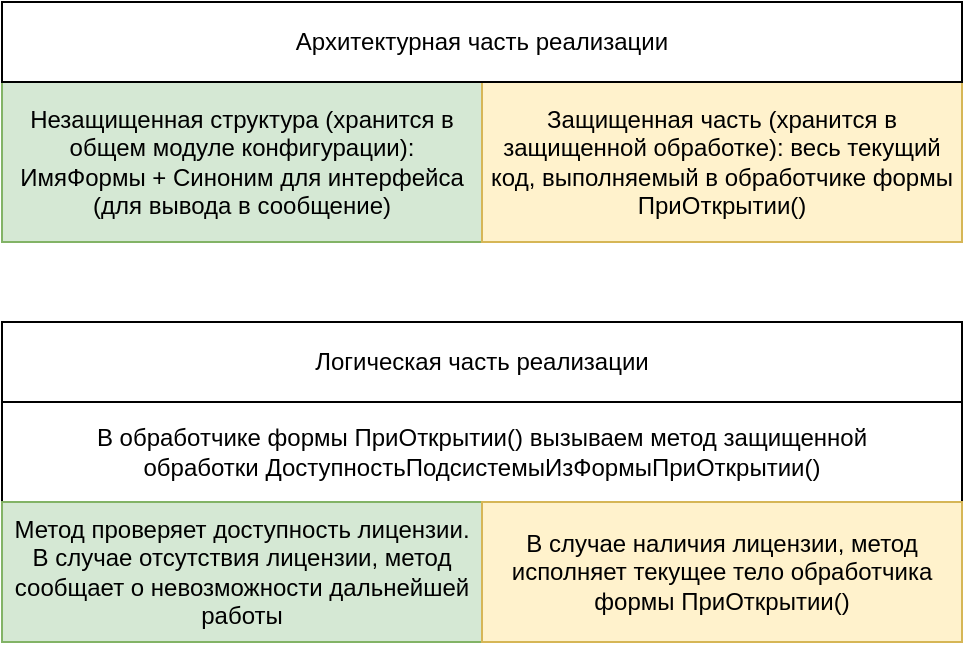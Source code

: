<mxfile version="20.1.1" type="github">
  <diagram id="Mf5A8baf47a3lFX-xt1y" name="Page-1">
    <mxGraphModel dx="981" dy="481" grid="1" gridSize="10" guides="1" tooltips="1" connect="1" arrows="1" fold="1" page="1" pageScale="1" pageWidth="827" pageHeight="1169" math="0" shadow="0">
      <root>
        <mxCell id="0" />
        <mxCell id="1" parent="0" />
        <mxCell id="Lkw1FPNS6HBRP2Hc-tfF-1" value="Незащищенная структура (хранится в общем модуле конфигурации):&lt;br&gt;ИмяФормы + Синоним для интерфейса (для вывода в сообщение)" style="rounded=0;whiteSpace=wrap;html=1;fillColor=#d5e8d4;strokeColor=#82b366;" vertex="1" parent="1">
          <mxGeometry x="160" y="80" width="240" height="80" as="geometry" />
        </mxCell>
        <mxCell id="Lkw1FPNS6HBRP2Hc-tfF-2" value="Защищенная часть (хранится в защищенной обработке): весь текущий код, выполняемый в обработчике формы ПриОткрытии()" style="rounded=0;whiteSpace=wrap;html=1;fillColor=#fff2cc;strokeColor=#d6b656;" vertex="1" parent="1">
          <mxGeometry x="400" y="80" width="240" height="80" as="geometry" />
        </mxCell>
        <mxCell id="Lkw1FPNS6HBRP2Hc-tfF-3" value="Логическая часть реализации" style="rounded=0;whiteSpace=wrap;html=1;" vertex="1" parent="1">
          <mxGeometry x="160" y="200" width="480" height="40" as="geometry" />
        </mxCell>
        <mxCell id="Lkw1FPNS6HBRP2Hc-tfF-4" value="В обработчике формы ПриОткрытии() вызываем метод защищенной обработки&amp;nbsp;ДоступностьПодсистемыИзФормыПриОткрытии()" style="rounded=0;whiteSpace=wrap;html=1;" vertex="1" parent="1">
          <mxGeometry x="160" y="240" width="480" height="50" as="geometry" />
        </mxCell>
        <mxCell id="Lkw1FPNS6HBRP2Hc-tfF-5" value="Метод проверяет доступность лицензии. В случае отсутствия лицензии, метод сообщает о невозможности дальнейшей работы" style="rounded=0;whiteSpace=wrap;html=1;fillColor=#d5e8d4;strokeColor=#82b366;" vertex="1" parent="1">
          <mxGeometry x="160" y="290" width="240" height="70" as="geometry" />
        </mxCell>
        <mxCell id="Lkw1FPNS6HBRP2Hc-tfF-6" value="В случае наличия лицензии, метод исполняет текущее тело обработчика формы ПриОткрытии()" style="rounded=0;whiteSpace=wrap;html=1;fillColor=#fff2cc;strokeColor=#d6b656;" vertex="1" parent="1">
          <mxGeometry x="400" y="290" width="240" height="70" as="geometry" />
        </mxCell>
        <mxCell id="Lkw1FPNS6HBRP2Hc-tfF-7" value="Архитектурная часть реализации" style="rounded=0;whiteSpace=wrap;html=1;" vertex="1" parent="1">
          <mxGeometry x="160" y="40" width="480" height="40" as="geometry" />
        </mxCell>
      </root>
    </mxGraphModel>
  </diagram>
</mxfile>
